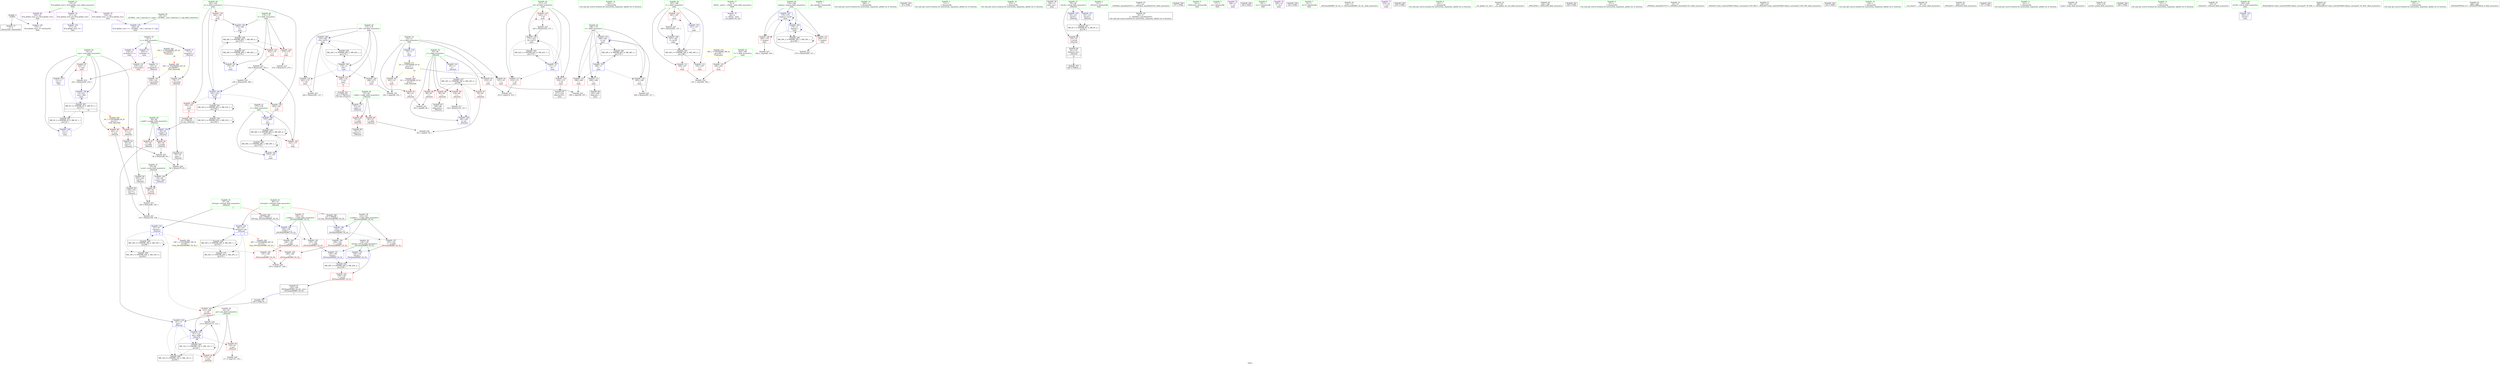 digraph "SVFG" {
	label="SVFG";

	Node0x55cc35367230 [shape=record,color=grey,label="{NodeID: 0\nNullPtr}"];
	Node0x55cc35367230 -> Node0x55cc3538d7d0[style=solid];
	Node0x55cc35367230 -> Node0x55cc353929d0[style=solid];
	Node0x55cc353c1570 [shape=record,color=black,label="{NodeID: 346\n137 = PHI(69, )\n1st arg _ZSt3maxIdERKT_S2_S2_ }"];
	Node0x55cc353c1570 -> Node0x55cc35393490[style=solid];
	Node0x55cc3538c070 [shape=record,color=red,label="{NodeID: 97\n93\<--65\n\<--j\n_Z4testid\n}"];
	Node0x55cc3538c070 -> Node0x55cc35399520[style=solid];
	Node0x55cc3537fc40 [shape=record,color=green,label="{NodeID: 14\n250\<--1\n\<--dummyObj\nCan only get source location for instruction, argument, global var or function.}"];
	Node0x55cc3538cbd0 [shape=record,color=red,label="{NodeID: 111\n189\<--167\n\<--t\nmain\n}"];
	Node0x55cc3538cbd0 -> Node0x55cc35399b20[style=solid];
	Node0x55cc3538af60 [shape=record,color=green,label="{NodeID: 28\n57\<--58\ni.addr\<--i.addr_field_insensitive\n_Z4testid\n}"];
	Node0x55cc3538af60 -> Node0x55cc3538f2c0[style=solid];
	Node0x55cc3538af60 -> Node0x55cc3538f390[style=solid];
	Node0x55cc3538af60 -> Node0x55cc35392ad0[style=solid];
	Node0x55cc35392020 [shape=record,color=red,label="{NodeID: 125\n253\<--177\n\<--r\nmain\n}"];
	Node0x55cc35392020 -> Node0x55cc35397d20[style=solid];
	Node0x55cc3538bac0 [shape=record,color=green,label="{NodeID: 42\n167\<--168\nt\<--t_field_insensitive\nmain\n}"];
	Node0x55cc3538bac0 -> Node0x55cc3538cbd0[style=solid];
	Node0x55cc3538bac0 -> Node0x55cc3538cca0[style=solid];
	Node0x55cc3538bac0 -> Node0x55cc3538cd70[style=solid];
	Node0x55cc3538bac0 -> Node0x55cc353937d0[style=solid];
	Node0x55cc3538bac0 -> Node0x55cc353944d0[style=solid];
	Node0x55cc35398920 [shape=record,color=grey,label="{NodeID: 222\n206 = Binary(205, 127, )\n}"];
	Node0x55cc35398920 -> Node0x55cc35393970[style=solid];
	Node0x55cc35392c70 [shape=record,color=blue,label="{NodeID: 139\n61\<--73\npot\<--\n_Z4testid\n}"];
	Node0x55cc35392c70 -> Node0x55cc3538f600[style=dashed];
	Node0x55cc35392c70 -> Node0x55cc35393080[style=dashed];
	Node0x55cc35392c70 -> Node0x55cc353a98b0[style=dashed];
	Node0x55cc35392c70 -> Node0x55cc353ab6b0[style=dashed];
	Node0x55cc3538d6d0 [shape=record,color=green,label="{NodeID: 56\n25\<--313\n_GLOBAL__sub_I_marcina_0_1.cpp\<--_GLOBAL__sub_I_marcina_0_1.cpp_field_insensitive\n}"];
	Node0x55cc3538d6d0 -> Node0x55cc353928d0[style=solid];
	Node0x55cc353937d0 [shape=record,color=blue,label="{NodeID: 153\n167\<--127\nt\<--\nmain\n}"];
	Node0x55cc353937d0 -> Node0x55cc353a35b0[style=dashed];
	Node0x55cc3538e2c0 [shape=record,color=purple,label="{NodeID: 70\n34\<--4\n\<--_ZStL8__ioinit\n__cxx_global_var_init\n}"];
	Node0x55cc353a58b0 [shape=record,color=black,label="{NodeID: 250\nMR_52V_2 = PHI(MR_52V_3, MR_52V_1, )\npts\{182 \}\n}"];
	Node0x55cc353a58b0 -> Node0x55cc353a58b0[style=dashed];
	Node0x55cc353a58b0 -> Node0x55cc353a93b0[style=dashed];
	Node0x55cc35394330 [shape=record,color=blue,label="{NodeID: 167\n179\<--270\nwqewq\<--inc28\nmain\n}"];
	Node0x55cc35394330 -> Node0x55cc353920f0[style=dashed];
	Node0x55cc35394330 -> Node0x55cc353921c0[style=dashed];
	Node0x55cc35394330 -> Node0x55cc35393ff0[style=dashed];
	Node0x55cc35394330 -> Node0x55cc35394330[style=dashed];
	Node0x55cc35394330 -> Node0x55cc353a53b0[style=dashed];
	Node0x55cc3538eeb0 [shape=record,color=red,label="{NodeID: 84\n241\<--10\n\<--n\nmain\n}"];
	Node0x55cc3538eeb0 -> Node0x55cc35399ca0[style=solid];
	Node0x55cc3537fab0 [shape=record,color=green,label="{NodeID: 1\n7\<--1\n__dso_handle\<--dummyObj\nGlob }"];
	Node0x55cc353c16b0 [shape=record,color=black,label="{NodeID: 347\n53 = PHI(258, )\n0th arg _Z4testid }"];
	Node0x55cc353c16b0 -> Node0x55cc35392ad0[style=solid];
	Node0x55cc3538c140 [shape=record,color=red,label="{NodeID: 98\n99\<--65\n\<--j\n_Z4testid\n}"];
	Node0x55cc3538c140 -> Node0x55cc3538dd10[style=solid];
	Node0x55cc3537fd10 [shape=record,color=green,label="{NodeID: 15\n256\<--1\n\<--dummyObj\nCan only get source location for instruction, argument, global var or function.}"];
	Node0x55cc3538cca0 [shape=record,color=red,label="{NodeID: 112\n232\<--167\n\<--t\nmain\n}"];
	Node0x55cc3538b030 [shape=record,color=green,label="{NodeID: 29\n59\<--60\nq.addr\<--q.addr_field_insensitive\n_Z4testid\n}"];
	Node0x55cc3538b030 -> Node0x55cc3538f460[style=solid];
	Node0x55cc3538b030 -> Node0x55cc3538f530[style=solid];
	Node0x55cc3538b030 -> Node0x55cc35392ba0[style=solid];
	Node0x55cc353920f0 [shape=record,color=red,label="{NodeID: 126\n248\<--179\n\<--wqewq\nmain\n}"];
	Node0x55cc353920f0 -> Node0x55cc353990a0[style=solid];
	Node0x55cc3538bb90 [shape=record,color=green,label="{NodeID: 43\n169\<--170\ni\<--i_field_insensitive\nmain\n}"];
	Node0x55cc3538bb90 -> Node0x55cc3538ce40[style=solid];
	Node0x55cc3538bb90 -> Node0x55cc3538cf10[style=solid];
	Node0x55cc3538bb90 -> Node0x55cc353918d0[style=solid];
	Node0x55cc3538bb90 -> Node0x55cc353938a0[style=solid];
	Node0x55cc3538bb90 -> Node0x55cc35393970[style=solid];
	Node0x55cc35398aa0 [shape=record,color=grey,label="{NodeID: 223\n282 = Binary(281, 127, )\n}"];
	Node0x55cc35398aa0 -> Node0x55cc35394400[style=solid];
	Node0x55cc35392d40 [shape=record,color=blue,label="{NodeID: 140\n63\<--84\nscore\<--add\n_Z4testid\n}"];
	Node0x55cc35392d40 -> Node0x55cc3538f7a0[style=dashed];
	Node0x55cc3538d7d0 [shape=record,color=black,label="{NodeID: 57\n2\<--3\ndummyVal\<--dummyVal\n}"];
	Node0x55cc353a17b0 [shape=record,color=black,label="{NodeID: 237\nMR_16V_3 = PHI(MR_16V_4, MR_16V_2, )\npts\{66 \}\n}"];
	Node0x55cc353a17b0 -> Node0x55cc3538bfa0[style=dashed];
	Node0x55cc353a17b0 -> Node0x55cc3538c070[style=dashed];
	Node0x55cc353a17b0 -> Node0x55cc3538c140[style=dashed];
	Node0x55cc353a17b0 -> Node0x55cc3538c210[style=dashed];
	Node0x55cc353a17b0 -> Node0x55cc35393220[style=dashed];
	Node0x55cc353938a0 [shape=record,color=blue,label="{NodeID: 154\n169\<--11\ni\<--\nmain\n}"];
	Node0x55cc353938a0 -> Node0x55cc3538ce40[style=dashed];
	Node0x55cc353938a0 -> Node0x55cc3538cf10[style=dashed];
	Node0x55cc353938a0 -> Node0x55cc353918d0[style=dashed];
	Node0x55cc353938a0 -> Node0x55cc35393970[style=dashed];
	Node0x55cc353938a0 -> Node0x55cc353a3ab0[style=dashed];
	Node0x55cc3538e390 [shape=record,color=purple,label="{NodeID: 71\n77\<--8\narrayidx\<--s\n_Z4testid\n}"];
	Node0x55cc3538e390 -> Node0x55cc3538c2e0[style=solid];
	Node0x55cc350d2b50 [shape=record,color=black,label="{NodeID: 334\n35 = PHI()\n}"];
	Node0x55cc35394400 [shape=record,color=blue,label="{NodeID: 168\n173\<--282\ni18\<--inc32\nmain\n}"];
	Node0x55cc35394400 -> Node0x55cc35391c10[style=dashed];
	Node0x55cc35394400 -> Node0x55cc35391ce0[style=dashed];
	Node0x55cc35394400 -> Node0x55cc35391db0[style=dashed];
	Node0x55cc35394400 -> Node0x55cc35394400[style=dashed];
	Node0x55cc35394400 -> Node0x55cc353a44b0[style=dashed];
	Node0x55cc3538ef80 [shape=record,color=red,label="{NodeID: 85\n81\<--13\n\<--sum\n_Z4testid\n}"];
	Node0x55cc3538ef80 -> Node0x55cc3538dc40[style=solid];
	Node0x55cc35380090 [shape=record,color=green,label="{NodeID: 2\n11\<--1\n\<--dummyObj\nCan only get source location for instruction, argument, global var or function.}"];
	Node0x55cc353c17f0 [shape=record,color=black,label="{NodeID: 348\n54 = PHI(259, )\n1st arg _Z4testid }"];
	Node0x55cc353c17f0 -> Node0x55cc35392ba0[style=solid];
	Node0x55cc353aa7b0 [shape=record,color=black,label="{NodeID: 265\nMR_4V_4 = PHI(MR_4V_5, MR_4V_3, )\npts\{14 \}\n|{|<s3>10}}"];
	Node0x55cc353aa7b0 -> Node0x55cc3538f120[style=dashed];
	Node0x55cc353aa7b0 -> Node0x55cc35393be0[style=dashed];
	Node0x55cc353aa7b0 -> Node0x55cc353a30b0[style=dashed];
	Node0x55cc353aa7b0:s3 -> Node0x55cc353ae0f0[style=dashed,color=red];
	Node0x55cc3538c210 [shape=record,color=red,label="{NodeID: 99\n125\<--65\n\<--j\n_Z4testid\n}"];
	Node0x55cc3538c210 -> Node0x55cc353981a0[style=solid];
	Node0x55cc3537fde0 [shape=record,color=green,label="{NodeID: 16\n275\<--1\n\<--dummyObj\nCan only get source location for instruction, argument, global var or function.}"];
	Node0x55cc3538cd70 [shape=record,color=red,label="{NodeID: 113\n291\<--167\n\<--t\nmain\n}"];
	Node0x55cc3538cd70 -> Node0x55cc353984a0[style=solid];
	Node0x55cc3538b100 [shape=record,color=green,label="{NodeID: 30\n61\<--62\npot\<--pot_field_insensitive\n_Z4testid\n}"];
	Node0x55cc3538b100 -> Node0x55cc3538f600[style=solid];
	Node0x55cc3538b100 -> Node0x55cc3538f6d0[style=solid];
	Node0x55cc3538b100 -> Node0x55cc35392c70[style=solid];
	Node0x55cc3538b100 -> Node0x55cc35393080[style=solid];
	Node0x55cc353921c0 [shape=record,color=red,label="{NodeID: 127\n269\<--179\n\<--wqewq\nmain\n}"];
	Node0x55cc353921c0 -> Node0x55cc35390710[style=solid];
	Node0x55cc3538bc60 [shape=record,color=green,label="{NodeID: 44\n171\<--172\ni6\<--i6_field_insensitive\nmain\n}"];
	Node0x55cc3538bc60 -> Node0x55cc353919a0[style=solid];
	Node0x55cc3538bc60 -> Node0x55cc35391a70[style=solid];
	Node0x55cc3538bc60 -> Node0x55cc35391b40[style=solid];
	Node0x55cc3538bc60 -> Node0x55cc35393b10[style=solid];
	Node0x55cc3538bc60 -> Node0x55cc35393cb0[style=solid];
	Node0x55cc35398c20 [shape=record,color=grey,label="{NodeID: 224\n225 = Binary(224, 127, )\n}"];
	Node0x55cc35398c20 -> Node0x55cc35393cb0[style=solid];
	Node0x55cc35392e10 [shape=record,color=blue,label="{NodeID: 141\n65\<--11\nj\<--\n_Z4testid\n}"];
	Node0x55cc35392e10 -> Node0x55cc353a17b0[style=dashed];
	Node0x55cc3538d8d0 [shape=record,color=black,label="{NodeID: 58\n162\<--11\nmain_ret\<--\nmain\n}"];
	Node0x55cc353a1cb0 [shape=record,color=black,label="{NodeID: 238\nMR_18V_2 = PHI(MR_18V_4, MR_18V_1, )\npts\{68 \}\n}"];
	Node0x55cc353a1cb0 -> Node0x55cc35392ee0[style=dashed];
	Node0x55cc353a1cb0 -> Node0x55cc353a1cb0[style=dashed];
	Node0x55cc353a1cb0 -> Node0x55cc353abbb0[style=dashed];
	Node0x55cc35393970 [shape=record,color=blue,label="{NodeID: 155\n169\<--206\ni\<--inc\nmain\n}"];
	Node0x55cc35393970 -> Node0x55cc3538ce40[style=dashed];
	Node0x55cc35393970 -> Node0x55cc3538cf10[style=dashed];
	Node0x55cc35393970 -> Node0x55cc353918d0[style=dashed];
	Node0x55cc35393970 -> Node0x55cc35393970[style=dashed];
	Node0x55cc35393970 -> Node0x55cc353a3ab0[style=dashed];
	Node0x55cc3538e460 [shape=record,color=purple,label="{NodeID: 72\n101\<--8\narrayidx5\<--s\n_Z4testid\n}"];
	Node0x55cc3538e460 -> Node0x55cc3538c3b0[style=solid];
	Node0x55cc353c0940 [shape=record,color=black,label="{NodeID: 335\n260 = PHI(52, )\n}"];
	Node0x55cc353a66b0 [shape=record,color=black,label="{NodeID: 252\nMR_26V_3 = PHI(MR_26V_4, MR_26V_2, )\npts\{139 \}\n}"];
	Node0x55cc353a66b0 -> Node0x55cc3538c550[style=dashed];
	Node0x55cc353944d0 [shape=record,color=blue,label="{NodeID: 169\n167\<--292\nt\<--inc36\nmain\n}"];
	Node0x55cc353944d0 -> Node0x55cc353a35b0[style=dashed];
	Node0x55cc3538f050 [shape=record,color=red,label="{NodeID: 86\n105\<--13\n\<--sum\n_Z4testid\n}"];
	Node0x55cc3538f050 -> Node0x55cc3538deb0[style=solid];
	Node0x55cc353678e0 [shape=record,color=green,label="{NodeID: 3\n15\<--1\n_ZSt3cin\<--dummyObj\nGlob }"];
	Node0x55cc3538c2e0 [shape=record,color=red,label="{NodeID: 100\n78\<--77\n\<--arrayidx\n_Z4testid\n}"];
	Node0x55cc3538c2e0 -> Node0x55cc3538db70[style=solid];
	Node0x55cc3537feb0 [shape=record,color=green,label="{NodeID: 17\n4\<--6\n_ZStL8__ioinit\<--_ZStL8__ioinit_field_insensitive\nGlob }"];
	Node0x55cc3537feb0 -> Node0x55cc3538e2c0[style=solid];
	Node0x55cc3538ce40 [shape=record,color=red,label="{NodeID: 114\n196\<--169\n\<--i\nmain\n}"];
	Node0x55cc3538ce40 -> Node0x55cc35399820[style=solid];
	Node0x55cc3538b1d0 [shape=record,color=green,label="{NodeID: 31\n63\<--64\nscore\<--score_field_insensitive\n_Z4testid\n}"];
	Node0x55cc3538b1d0 -> Node0x55cc3538f7a0[style=solid];
	Node0x55cc3538b1d0 -> Node0x55cc35392d40[style=solid];
	Node0x55cc35392290 [shape=record,color=red,label="{NodeID: 128\n259\<--181\n\<--q\nmain\n|{<s0>10}}"];
	Node0x55cc35392290:s0 -> Node0x55cc353c17f0[style=solid,color=red];
	Node0x55cc3538bd30 [shape=record,color=green,label="{NodeID: 45\n173\<--174\ni18\<--i18_field_insensitive\nmain\n}"];
	Node0x55cc3538bd30 -> Node0x55cc35391c10[style=solid];
	Node0x55cc3538bd30 -> Node0x55cc35391ce0[style=solid];
	Node0x55cc3538bd30 -> Node0x55cc35391db0[style=solid];
	Node0x55cc3538bd30 -> Node0x55cc35393d80[style=solid];
	Node0x55cc3538bd30 -> Node0x55cc35394400[style=solid];
	Node0x55cc35398da0 [shape=record,color=grey,label="{NodeID: 225\n83 = Binary(80, 82, )\n}"];
	Node0x55cc35398da0 -> Node0x55cc35398f20[style=solid];
	Node0x55cc35392ee0 [shape=record,color=blue,label="{NodeID: 142\n67\<--97\nref.tmp\<--\n_Z4testid\n|{|<s3>3}}"];
	Node0x55cc35392ee0 -> Node0x55cc3538c480[style=dashed];
	Node0x55cc35392ee0 -> Node0x55cc353a1cb0[style=dashed];
	Node0x55cc35392ee0 -> Node0x55cc353abbb0[style=dashed];
	Node0x55cc35392ee0:s3 -> Node0x55cc353adb50[style=dashed,color=red];
	Node0x55cc3538d9a0 [shape=record,color=black,label="{NodeID: 59\n36\<--37\n\<--_ZNSt8ios_base4InitD1Ev\nCan only get source location for instruction, argument, global var or function.}"];
	Node0x55cc353a21b0 [shape=record,color=black,label="{NodeID: 239\nMR_20V_2 = PHI(MR_20V_4, MR_20V_1, )\npts\{70 \}\n}"];
	Node0x55cc353a21b0 -> Node0x55cc35392fb0[style=dashed];
	Node0x55cc353a21b0 -> Node0x55cc353a21b0[style=dashed];
	Node0x55cc353a21b0 -> Node0x55cc353ac0b0[style=dashed];
	Node0x55cc35393a40 [shape=record,color=blue,label="{NodeID: 156\n13\<--11\nsum\<--\nmain\n}"];
	Node0x55cc35393a40 -> Node0x55cc353aa7b0[style=dashed];
	Node0x55cc3538e530 [shape=record,color=purple,label="{NodeID: 73\n202\<--8\narrayidx\<--s\nmain\n}"];
	Node0x55cc353c0aa0 [shape=record,color=black,label="{NodeID: 336\n277 = PHI()\n}"];
	Node0x55cc3538f120 [shape=record,color=red,label="{NodeID: 87\n220\<--13\n\<--sum\nmain\n}"];
	Node0x55cc3538f120 -> Node0x55cc35398320[style=solid];
	Node0x55cc35367670 [shape=record,color=green,label="{NodeID: 4\n16\<--1\n_ZSt4cout\<--dummyObj\nGlob }"];
	Node0x55cc353ab1b0 [shape=record,color=black,label="{NodeID: 267\nMR_6V_3 = PHI(MR_6V_4, MR_6V_2, )\npts\{56 \}\n}"];
	Node0x55cc353ab1b0 -> Node0x55cc3538f1f0[style=dashed];
	Node0x55cc3538c3b0 [shape=record,color=red,label="{NodeID: 101\n102\<--101\n\<--arrayidx5\n_Z4testid\n}"];
	Node0x55cc3538c3b0 -> Node0x55cc3538dde0[style=solid];
	Node0x55cc3538a740 [shape=record,color=green,label="{NodeID: 18\n8\<--9\ns\<--s_field_insensitive\nGlob }"];
	Node0x55cc3538a740 -> Node0x55cc3538e390[style=solid];
	Node0x55cc3538a740 -> Node0x55cc3538e460[style=solid];
	Node0x55cc3538a740 -> Node0x55cc3538e530[style=solid];
	Node0x55cc3538a740 -> Node0x55cc3538e600[style=solid];
	Node0x55cc3538cf10 [shape=record,color=red,label="{NodeID: 115\n200\<--169\n\<--i\nmain\n}"];
	Node0x55cc3538cf10 -> Node0x55cc3538e120[style=solid];
	Node0x55cc3538b2a0 [shape=record,color=green,label="{NodeID: 32\n65\<--66\nj\<--j_field_insensitive\n_Z4testid\n}"];
	Node0x55cc3538b2a0 -> Node0x55cc3538bfa0[style=solid];
	Node0x55cc3538b2a0 -> Node0x55cc3538c070[style=solid];
	Node0x55cc3538b2a0 -> Node0x55cc3538c140[style=solid];
	Node0x55cc3538b2a0 -> Node0x55cc3538c210[style=solid];
	Node0x55cc3538b2a0 -> Node0x55cc35392e10[style=solid];
	Node0x55cc3538b2a0 -> Node0x55cc35393220[style=solid];
	Node0x55cc35390710 [shape=record,color=grey,label="{NodeID: 212\n270 = Binary(269, 127, )\n}"];
	Node0x55cc35390710 -> Node0x55cc35394330[style=solid];
	Node0x55cc35392360 [shape=record,color=red,label="{NodeID: 129\n262\<--181\n\<--q\nmain\n}"];
	Node0x55cc35392360 -> Node0x55cc35394190[style=solid];
	Node0x55cc3538be00 [shape=record,color=green,label="{NodeID: 46\n175\<--176\nl\<--l_field_insensitive\nmain\n}"];
	Node0x55cc3538be00 -> Node0x55cc35391e80[style=solid];
	Node0x55cc3538be00 -> Node0x55cc35391f50[style=solid];
	Node0x55cc3538be00 -> Node0x55cc35393e50[style=solid];
	Node0x55cc3538be00 -> Node0x55cc35394190[style=solid];
	Node0x55cc35398f20 [shape=record,color=grey,label="{NodeID: 226\n84 = Binary(79, 83, )\n}"];
	Node0x55cc35398f20 -> Node0x55cc35392d40[style=solid];
	Node0x55cc35392fb0 [shape=record,color=blue,label="{NodeID: 143\n69\<--107\nref.tmp3\<--div\n_Z4testid\n|{|<s3>3}}"];
	Node0x55cc35392fb0 -> Node0x55cc3538c480[style=dashed];
	Node0x55cc35392fb0 -> Node0x55cc353a21b0[style=dashed];
	Node0x55cc35392fb0 -> Node0x55cc353ac0b0[style=dashed];
	Node0x55cc35392fb0:s3 -> Node0x55cc353adc60[style=dashed,color=red];
	Node0x55cc3538daa0 [shape=record,color=black,label="{NodeID: 60\n76\<--75\nidxprom\<--\n_Z4testid\n}"];
	Node0x55cc35393b10 [shape=record,color=blue,label="{NodeID: 157\n171\<--11\ni6\<--\nmain\n}"];
	Node0x55cc35393b10 -> Node0x55cc353919a0[style=dashed];
	Node0x55cc35393b10 -> Node0x55cc35391a70[style=dashed];
	Node0x55cc35393b10 -> Node0x55cc35391b40[style=dashed];
	Node0x55cc35393b10 -> Node0x55cc35393cb0[style=dashed];
	Node0x55cc35393b10 -> Node0x55cc353a3fb0[style=dashed];
	Node0x55cc3538e600 [shape=record,color=purple,label="{NodeID: 74\n218\<--8\narrayidx11\<--s\nmain\n}"];
	Node0x55cc3538e600 -> Node0x55cc35392500[style=solid];
	Node0x55cc353c0b70 [shape=record,color=black,label="{NodeID: 337\n109 = PHI(135, )\n}"];
	Node0x55cc353c0b70 -> Node0x55cc3538c480[style=solid];
	Node0x55cc3538f1f0 [shape=record,color=red,label="{NodeID: 88\n133\<--55\n\<--retval\n_Z4testid\n}"];
	Node0x55cc3538f1f0 -> Node0x55cc3538df80[style=solid];
	Node0x55cc3537e850 [shape=record,color=green,label="{NodeID: 5\n17\<--1\n.str\<--dummyObj\nGlob }"];
	Node0x55cc353ab6b0 [shape=record,color=black,label="{NodeID: 268\nMR_12V_6 = PHI(MR_12V_3, MR_12V_4, )\npts\{62 \}\n}"];
	Node0x55cc3538c480 [shape=record,color=red,label="{NodeID: 102\n112\<--109\n\<--call\n_Z4testid\n}"];
	Node0x55cc3538c480 -> Node0x55cc35398620[style=solid];
	Node0x55cc3538a810 [shape=record,color=green,label="{NodeID: 19\n10\<--12\nn\<--n_field_insensitive\nGlob }"];
	Node0x55cc3538a810 -> Node0x55cc3538ec40[style=solid];
	Node0x55cc3538a810 -> Node0x55cc3538ed10[style=solid];
	Node0x55cc3538a810 -> Node0x55cc3538ede0[style=solid];
	Node0x55cc3538a810 -> Node0x55cc3538eeb0[style=solid];
	Node0x55cc3538a810 -> Node0x55cc353925d0[style=solid];
	Node0x55cc353918d0 [shape=record,color=red,label="{NodeID: 116\n205\<--169\n\<--i\nmain\n}"];
	Node0x55cc353918d0 -> Node0x55cc35398920[style=solid];
	Node0x55cc3538b370 [shape=record,color=green,label="{NodeID: 33\n67\<--68\nref.tmp\<--ref.tmp_field_insensitive\n_Z4testid\n|{|<s1>3}}"];
	Node0x55cc3538b370 -> Node0x55cc35392ee0[style=solid];
	Node0x55cc3538b370:s1 -> Node0x55cc353c1340[style=solid,color=red];
	Node0x55cc35397ba0 [shape=record,color=grey,label="{NodeID: 213\n274 = Binary(273, 275, )\n}"];
	Node0x55cc35392430 [shape=record,color=red,label="{NodeID: 130\n265\<--181\n\<--q\nmain\n}"];
	Node0x55cc35392430 -> Node0x55cc35394260[style=solid];
	Node0x55cc3538bed0 [shape=record,color=green,label="{NodeID: 47\n177\<--178\nr\<--r_field_insensitive\nmain\n}"];
	Node0x55cc3538bed0 -> Node0x55cc35392020[style=solid];
	Node0x55cc3538bed0 -> Node0x55cc35393f20[style=solid];
	Node0x55cc3538bed0 -> Node0x55cc35394260[style=solid];
	Node0x55cc353990a0 [shape=record,color=grey,label="{NodeID: 227\n249 = cmp(248, 250, )\n}"];
	Node0x55cc35393080 [shape=record,color=blue,label="{NodeID: 144\n61\<--114\npot\<--add8\n_Z4testid\n}"];
	Node0x55cc35393080 -> Node0x55cc3538f6d0[style=dashed];
	Node0x55cc35393080 -> Node0x55cc353a98b0[style=dashed];
	Node0x55cc35393080 -> Node0x55cc353ab6b0[style=dashed];
	Node0x55cc3538db70 [shape=record,color=black,label="{NodeID: 61\n79\<--78\nconv\<--\n_Z4testid\n}"];
	Node0x55cc3538db70 -> Node0x55cc35398f20[style=solid];
	Node0x55cc35393be0 [shape=record,color=blue,label="{NodeID: 158\n13\<--221\nsum\<--add\nmain\n}"];
	Node0x55cc35393be0 -> Node0x55cc353aa7b0[style=dashed];
	Node0x55cc3538e6d0 [shape=record,color=purple,label="{NodeID: 75\n228\<--17\n\<--.str\nmain\n}"];
	Node0x55cc353c0d30 [shape=record,color=black,label="{NodeID: 338\n184 = PHI()\n}"];
	Node0x55cc3538f2c0 [shape=record,color=red,label="{NodeID: 89\n75\<--57\n\<--i.addr\n_Z4testid\n}"];
	Node0x55cc3538f2c0 -> Node0x55cc3538daa0[style=solid];
	Node0x55cc3537e9d0 [shape=record,color=green,label="{NodeID: 6\n19\<--1\n.str.1\<--dummyObj\nGlob }"];
	Node0x55cc353abbb0 [shape=record,color=black,label="{NodeID: 269\nMR_18V_5 = PHI(MR_18V_2, MR_18V_3, )\npts\{68 \}\n}"];
	Node0x55cc3538c550 [shape=record,color=red,label="{NodeID: 103\n158\<--138\n\<--retval\n_ZSt3maxIdERKT_S2_S2_\n}"];
	Node0x55cc3538c550 -> Node0x55cc3538e050[style=solid];
	Node0x55cc3538a8e0 [shape=record,color=green,label="{NodeID: 20\n13\<--14\nsum\<--sum_field_insensitive\nGlob }"];
	Node0x55cc3538a8e0 -> Node0x55cc3538ef80[style=solid];
	Node0x55cc3538a8e0 -> Node0x55cc3538f050[style=solid];
	Node0x55cc3538a8e0 -> Node0x55cc3538f120[style=solid];
	Node0x55cc3538a8e0 -> Node0x55cc353926d0[style=solid];
	Node0x55cc3538a8e0 -> Node0x55cc35393a40[style=solid];
	Node0x55cc3538a8e0 -> Node0x55cc35393be0[style=solid];
	Node0x55cc353ada70 [shape=record,color=yellow,style=double,label="{NodeID: 283\n22V_1 = ENCHI(MR_22V_0)\npts\{90000 \}\nFun[main]|{|<s1>10}}"];
	Node0x55cc353ada70 -> Node0x55cc35392500[style=dashed];
	Node0x55cc353ada70:s1 -> Node0x55cc353a5db0[style=dashed,color=red];
	Node0x55cc353919a0 [shape=record,color=red,label="{NodeID: 117\n212\<--171\n\<--i6\nmain\n}"];
	Node0x55cc353919a0 -> Node0x55cc353999a0[style=solid];
	Node0x55cc3538b440 [shape=record,color=green,label="{NodeID: 34\n69\<--70\nref.tmp3\<--ref.tmp3_field_insensitive\n_Z4testid\n|{|<s1>3}}"];
	Node0x55cc3538b440 -> Node0x55cc35392fb0[style=solid];
	Node0x55cc3538b440:s1 -> Node0x55cc353c1570[style=solid,color=red];
	Node0x55cc35397d20 [shape=record,color=grey,label="{NodeID: 214\n254 = Binary(252, 253, )\n}"];
	Node0x55cc35397d20 -> Node0x55cc35398020[style=solid];
	Node0x55cc35392500 [shape=record,color=red,label="{NodeID: 131\n219\<--218\n\<--arrayidx11\nmain\n}"];
	Node0x55cc35392500 -> Node0x55cc35398320[style=solid];
	Node0x55cc3538cfc0 [shape=record,color=green,label="{NodeID: 48\n179\<--180\nwqewq\<--wqewq_field_insensitive\nmain\n}"];
	Node0x55cc3538cfc0 -> Node0x55cc353920f0[style=solid];
	Node0x55cc3538cfc0 -> Node0x55cc353921c0[style=solid];
	Node0x55cc3538cfc0 -> Node0x55cc35393ff0[style=solid];
	Node0x55cc3538cfc0 -> Node0x55cc35394330[style=solid];
	Node0x55cc35399220 [shape=record,color=grey,label="{NodeID: 228\n117 = cmp(116, 118, )\n}"];
	Node0x55cc35393150 [shape=record,color=blue,label="{NodeID: 145\n55\<--121\nretval\<--\n_Z4testid\n}"];
	Node0x55cc35393150 -> Node0x55cc353ab1b0[style=dashed];
	Node0x55cc3538dc40 [shape=record,color=black,label="{NodeID: 62\n82\<--81\nconv1\<--\n_Z4testid\n}"];
	Node0x55cc3538dc40 -> Node0x55cc35398da0[style=solid];
	Node0x55cc353a30b0 [shape=record,color=black,label="{NodeID: 242\nMR_4V_2 = PHI(MR_4V_4, MR_4V_1, )\npts\{14 \}\n}"];
	Node0x55cc353a30b0 -> Node0x55cc35393a40[style=dashed];
	Node0x55cc35393cb0 [shape=record,color=blue,label="{NodeID: 159\n171\<--225\ni6\<--inc13\nmain\n}"];
	Node0x55cc35393cb0 -> Node0x55cc353919a0[style=dashed];
	Node0x55cc35393cb0 -> Node0x55cc35391a70[style=dashed];
	Node0x55cc35393cb0 -> Node0x55cc35391b40[style=dashed];
	Node0x55cc35393cb0 -> Node0x55cc35393cb0[style=dashed];
	Node0x55cc35393cb0 -> Node0x55cc353a3fb0[style=dashed];
	Node0x55cc3538e7a0 [shape=record,color=purple,label="{NodeID: 76\n236\<--19\n\<--.str.1\nmain\n}"];
	Node0x55cc353c0e00 [shape=record,color=black,label="{NodeID: 339\n193 = PHI()\n}"];
	Node0x55cc3538f390 [shape=record,color=red,label="{NodeID: 90\n92\<--57\n\<--i.addr\n_Z4testid\n}"];
	Node0x55cc3538f390 -> Node0x55cc35399520[style=solid];
	Node0x55cc35367750 [shape=record,color=green,label="{NodeID: 7\n21\<--1\n.str.2\<--dummyObj\nGlob }"];
	Node0x55cc353ac0b0 [shape=record,color=black,label="{NodeID: 270\nMR_20V_5 = PHI(MR_20V_2, MR_20V_3, )\npts\{70 \}\n}"];
	Node0x55cc3538c620 [shape=record,color=red,label="{NodeID: 104\n146\<--140\n\<--__a.addr\n_ZSt3maxIdERKT_S2_S2_\n}"];
	Node0x55cc3538c620 -> Node0x55cc3538c960[style=solid];
	Node0x55cc3538a9b0 [shape=record,color=green,label="{NodeID: 21\n23\<--27\nllvm.global_ctors\<--llvm.global_ctors_field_insensitive\nGlob }"];
	Node0x55cc3538a9b0 -> Node0x55cc3538e940[style=solid];
	Node0x55cc3538a9b0 -> Node0x55cc3538ea40[style=solid];
	Node0x55cc3538a9b0 -> Node0x55cc3538eb40[style=solid];
	Node0x55cc353adb50 [shape=record,color=yellow,style=double,label="{NodeID: 284\n18V_1 = ENCHI(MR_18V_0)\npts\{68 \}\nFun[_ZSt3maxIdERKT_S2_S2_]}"];
	Node0x55cc353adb50 -> Node0x55cc3538c960[style=dashed];
	Node0x55cc35391a70 [shape=record,color=red,label="{NodeID: 118\n216\<--171\n\<--i6\nmain\n}"];
	Node0x55cc35391a70 -> Node0x55cc3538e1f0[style=solid];
	Node0x55cc3538b510 [shape=record,color=green,label="{NodeID: 35\n110\<--111\n_ZSt3maxIdERKT_S2_S2_\<--_ZSt3maxIdERKT_S2_S2__field_insensitive\n}"];
	Node0x55cc35397ea0 [shape=record,color=grey,label="{NodeID: 215\n104 = Binary(98, 103, )\n}"];
	Node0x55cc35397ea0 -> Node0x55cc353987a0[style=solid];
	Node0x55cc353925d0 [shape=record,color=blue,label="{NodeID: 132\n10\<--11\nn\<--\nGlob }"];
	Node0x55cc353925d0 -> Node0x55cc353ac5b0[style=dashed];
	Node0x55cc3538d090 [shape=record,color=green,label="{NodeID: 49\n181\<--182\nq\<--q_field_insensitive\nmain\n}"];
	Node0x55cc3538d090 -> Node0x55cc35392290[style=solid];
	Node0x55cc3538d090 -> Node0x55cc35392360[style=solid];
	Node0x55cc3538d090 -> Node0x55cc35392430[style=solid];
	Node0x55cc3538d090 -> Node0x55cc353940c0[style=solid];
	Node0x55cc353993a0 [shape=record,color=grey,label="{NodeID: 229\n150 = cmp(147, 149, )\n}"];
	Node0x55cc35393220 [shape=record,color=blue,label="{NodeID: 146\n65\<--126\nj\<--inc\n_Z4testid\n}"];
	Node0x55cc35393220 -> Node0x55cc353a17b0[style=dashed];
	Node0x55cc3538dd10 [shape=record,color=black,label="{NodeID: 63\n100\<--99\nidxprom4\<--\n_Z4testid\n}"];
	Node0x55cc353a35b0 [shape=record,color=black,label="{NodeID: 243\nMR_38V_3 = PHI(MR_38V_4, MR_38V_2, )\npts\{168 \}\n}"];
	Node0x55cc353a35b0 -> Node0x55cc3538cbd0[style=dashed];
	Node0x55cc353a35b0 -> Node0x55cc3538cca0[style=dashed];
	Node0x55cc353a35b0 -> Node0x55cc3538cd70[style=dashed];
	Node0x55cc353a35b0 -> Node0x55cc353944d0[style=dashed];
	Node0x55cc35393d80 [shape=record,color=blue,label="{NodeID: 160\n173\<--11\ni18\<--\nmain\n}"];
	Node0x55cc35393d80 -> Node0x55cc35391c10[style=dashed];
	Node0x55cc35393d80 -> Node0x55cc35391ce0[style=dashed];
	Node0x55cc35393d80 -> Node0x55cc35391db0[style=dashed];
	Node0x55cc35393d80 -> Node0x55cc35394400[style=dashed];
	Node0x55cc35393d80 -> Node0x55cc353a44b0[style=dashed];
	Node0x55cc3538e870 [shape=record,color=purple,label="{NodeID: 77\n276\<--21\n\<--.str.2\nmain\n}"];
	Node0x55cc353c0ed0 [shape=record,color=black,label="{NodeID: 340\n203 = PHI()\n}"];
	Node0x55cc3538f460 [shape=record,color=red,label="{NodeID: 91\n73\<--59\n\<--q.addr\n_Z4testid\n}"];
	Node0x55cc3538f460 -> Node0x55cc35392c70[style=solid];
	Node0x55cc353677e0 [shape=record,color=green,label="{NodeID: 8\n24\<--1\n\<--dummyObj\nCan only get source location for instruction, argument, global var or function.}"];
	Node0x55cc353ac5b0 [shape=record,color=yellow,style=double,label="{NodeID: 271\n2V_1 = ENCHI(MR_2V_0)\npts\{12 \}\nFun[main]|{|<s3>10}}"];
	Node0x55cc353ac5b0 -> Node0x55cc3538ed10[style=dashed];
	Node0x55cc353ac5b0 -> Node0x55cc3538ede0[style=dashed];
	Node0x55cc353ac5b0 -> Node0x55cc3538eeb0[style=dashed];
	Node0x55cc353ac5b0:s3 -> Node0x55cc353adfe0[style=dashed,color=red];
	Node0x55cc3538c6f0 [shape=record,color=red,label="{NodeID: 105\n155\<--140\n\<--__a.addr\n_ZSt3maxIdERKT_S2_S2_\n}"];
	Node0x55cc3538c6f0 -> Node0x55cc35393630[style=solid];
	Node0x55cc3538aa80 [shape=record,color=green,label="{NodeID: 22\n28\<--29\n__cxx_global_var_init\<--__cxx_global_var_init_field_insensitive\n}"];
	Node0x55cc353adc60 [shape=record,color=yellow,style=double,label="{NodeID: 285\n20V_1 = ENCHI(MR_20V_0)\npts\{70 \}\nFun[_ZSt3maxIdERKT_S2_S2_]}"];
	Node0x55cc353adc60 -> Node0x55cc3538ca30[style=dashed];
	Node0x55cc35391b40 [shape=record,color=red,label="{NodeID: 119\n224\<--171\n\<--i6\nmain\n}"];
	Node0x55cc35391b40 -> Node0x55cc35398c20[style=solid];
	Node0x55cc3538b5e0 [shape=record,color=green,label="{NodeID: 36\n138\<--139\nretval\<--retval_field_insensitive\n_ZSt3maxIdERKT_S2_S2_\n}"];
	Node0x55cc3538b5e0 -> Node0x55cc3538c550[style=solid];
	Node0x55cc3538b5e0 -> Node0x55cc35393560[style=solid];
	Node0x55cc3538b5e0 -> Node0x55cc35393630[style=solid];
	Node0x55cc353a5db0 [shape=record,color=yellow,style=double,label="{NodeID: 299\n22V_1 = ENCHI(MR_22V_0)\npts\{90000 \}\nFun[_Z4testid]}"];
	Node0x55cc353a5db0 -> Node0x55cc3538c2e0[style=dashed];
	Node0x55cc353a5db0 -> Node0x55cc3538c3b0[style=dashed];
	Node0x55cc35398020 [shape=record,color=grey,label="{NodeID: 216\n255 = Binary(254, 256, )\n}"];
	Node0x55cc35398020 -> Node0x55cc353940c0[style=solid];
	Node0x55cc353926d0 [shape=record,color=blue,label="{NodeID: 133\n13\<--11\nsum\<--\nGlob }"];
	Node0x55cc353926d0 -> Node0x55cc353a30b0[style=dashed];
	Node0x55cc3538d160 [shape=record,color=green,label="{NodeID: 50\n185\<--186\n_ZNSirsERi\<--_ZNSirsERi_field_insensitive\n}"];
	Node0x55cc35399520 [shape=record,color=grey,label="{NodeID: 230\n94 = cmp(92, 93, )\n}"];
	Node0x55cc353932f0 [shape=record,color=blue,label="{NodeID: 147\n55\<--131\nretval\<--\n_Z4testid\n}"];
	Node0x55cc353932f0 -> Node0x55cc353ab1b0[style=dashed];
	Node0x55cc3538dde0 [shape=record,color=black,label="{NodeID: 64\n103\<--102\nconv6\<--\n_Z4testid\n}"];
	Node0x55cc3538dde0 -> Node0x55cc35397ea0[style=solid];
	Node0x55cc353a3ab0 [shape=record,color=black,label="{NodeID: 244\nMR_40V_2 = PHI(MR_40V_4, MR_40V_1, )\npts\{170 \}\n}"];
	Node0x55cc353a3ab0 -> Node0x55cc353938a0[style=dashed];
	Node0x55cc35393e50 [shape=record,color=blue,label="{NodeID: 161\n175\<--97\nl\<--\nmain\n}"];
	Node0x55cc35393e50 -> Node0x55cc353a84b0[style=dashed];
	Node0x55cc3538e940 [shape=record,color=purple,label="{NodeID: 78\n317\<--23\nllvm.global_ctors_0\<--llvm.global_ctors\nGlob }"];
	Node0x55cc3538e940 -> Node0x55cc353927d0[style=solid];
	Node0x55cc353c0fa0 [shape=record,color=black,label="{NodeID: 341\n229 = PHI()\n}"];
	Node0x55cc353a84b0 [shape=record,color=black,label="{NodeID: 258\nMR_46V_5 = PHI(MR_46V_7, MR_46V_4, )\npts\{176 \}\n}"];
	Node0x55cc353a84b0 -> Node0x55cc35391e80[style=dashed];
	Node0x55cc353a84b0 -> Node0x55cc35391f50[style=dashed];
	Node0x55cc353a84b0 -> Node0x55cc35393e50[style=dashed];
	Node0x55cc353a84b0 -> Node0x55cc35394190[style=dashed];
	Node0x55cc353a84b0 -> Node0x55cc353a49b0[style=dashed];
	Node0x55cc353a84b0 -> Node0x55cc353a84b0[style=dashed];
	Node0x55cc3538f530 [shape=record,color=red,label="{NodeID: 92\n80\<--59\n\<--q.addr\n_Z4testid\n}"];
	Node0x55cc3538f530 -> Node0x55cc35398da0[style=solid];
	Node0x55cc3537f1a0 [shape=record,color=green,label="{NodeID: 9\n97\<--1\n\<--dummyObj\nCan only get source location for instruction, argument, global var or function.}"];
	Node0x55cc3538c7c0 [shape=record,color=red,label="{NodeID: 106\n148\<--142\n\<--__b.addr\n_ZSt3maxIdERKT_S2_S2_\n}"];
	Node0x55cc3538c7c0 -> Node0x55cc3538ca30[style=solid];
	Node0x55cc3538ab50 [shape=record,color=green,label="{NodeID: 23\n32\<--33\n_ZNSt8ios_base4InitC1Ev\<--_ZNSt8ios_base4InitC1Ev_field_insensitive\n}"];
	Node0x55cc35391c10 [shape=record,color=red,label="{NodeID: 120\n240\<--173\n\<--i18\nmain\n}"];
	Node0x55cc35391c10 -> Node0x55cc35399ca0[style=solid];
	Node0x55cc3538b6b0 [shape=record,color=green,label="{NodeID: 37\n140\<--141\n__a.addr\<--__a.addr_field_insensitive\n_ZSt3maxIdERKT_S2_S2_\n}"];
	Node0x55cc3538b6b0 -> Node0x55cc3538c620[style=solid];
	Node0x55cc3538b6b0 -> Node0x55cc3538c6f0[style=solid];
	Node0x55cc3538b6b0 -> Node0x55cc353933c0[style=solid];
	Node0x55cc353981a0 [shape=record,color=grey,label="{NodeID: 217\n126 = Binary(125, 127, )\n}"];
	Node0x55cc353981a0 -> Node0x55cc35393220[style=solid];
	Node0x55cc353927d0 [shape=record,color=blue,label="{NodeID: 134\n317\<--24\nllvm.global_ctors_0\<--\nGlob }"];
	Node0x55cc3538d230 [shape=record,color=green,label="{NodeID: 51\n230\<--231\n_ZStlsISt11char_traitsIcEERSt13basic_ostreamIcT_ES5_PKc\<--_ZStlsISt11char_traitsIcEERSt13basic_ostreamIcT_ES5_PKc_field_insensitive\n}"];
	Node0x55cc353996a0 [shape=record,color=grey,label="{NodeID: 231\n90 = cmp(88, 89, )\n}"];
	Node0x55cc353933c0 [shape=record,color=blue,label="{NodeID: 148\n140\<--136\n__a.addr\<--__a\n_ZSt3maxIdERKT_S2_S2_\n}"];
	Node0x55cc353933c0 -> Node0x55cc3538c620[style=dashed];
	Node0x55cc353933c0 -> Node0x55cc3538c6f0[style=dashed];
	Node0x55cc3538deb0 [shape=record,color=black,label="{NodeID: 65\n106\<--105\nconv7\<--\n_Z4testid\n}"];
	Node0x55cc3538deb0 -> Node0x55cc353987a0[style=solid];
	Node0x55cc353a3fb0 [shape=record,color=black,label="{NodeID: 245\nMR_42V_2 = PHI(MR_42V_4, MR_42V_1, )\npts\{172 \}\n}"];
	Node0x55cc353a3fb0 -> Node0x55cc35393b10[style=dashed];
	Node0x55cc35393f20 [shape=record,color=blue,label="{NodeID: 162\n177\<--118\nr\<--\nmain\n}"];
	Node0x55cc35393f20 -> Node0x55cc353a89b0[style=dashed];
	Node0x55cc3538ea40 [shape=record,color=purple,label="{NodeID: 79\n318\<--23\nllvm.global_ctors_1\<--llvm.global_ctors\nGlob }"];
	Node0x55cc3538ea40 -> Node0x55cc353928d0[style=solid];
	Node0x55cc353c10a0 [shape=record,color=black,label="{NodeID: 342\n233 = PHI()\n}"];
	Node0x55cc353a89b0 [shape=record,color=black,label="{NodeID: 259\nMR_48V_5 = PHI(MR_48V_6, MR_48V_4, )\npts\{178 \}\n}"];
	Node0x55cc353a89b0 -> Node0x55cc35392020[style=dashed];
	Node0x55cc353a89b0 -> Node0x55cc35393f20[style=dashed];
	Node0x55cc353a89b0 -> Node0x55cc35394260[style=dashed];
	Node0x55cc353a89b0 -> Node0x55cc353a4eb0[style=dashed];
	Node0x55cc353a89b0 -> Node0x55cc353a89b0[style=dashed];
	Node0x55cc3538f600 [shape=record,color=red,label="{NodeID: 93\n113\<--61\n\<--pot\n_Z4testid\n}"];
	Node0x55cc3538f600 -> Node0x55cc35398620[style=solid];
	Node0x55cc3537f230 [shape=record,color=green,label="{NodeID: 10\n118\<--1\n\<--dummyObj\nCan only get source location for instruction, argument, global var or function.}"];
	Node0x55cc3538c890 [shape=record,color=red,label="{NodeID: 107\n152\<--142\n\<--__b.addr\n_ZSt3maxIdERKT_S2_S2_\n}"];
	Node0x55cc3538c890 -> Node0x55cc35393560[style=solid];
	Node0x55cc3538ac20 [shape=record,color=green,label="{NodeID: 24\n38\<--39\n__cxa_atexit\<--__cxa_atexit_field_insensitive\n}"];
	Node0x55cc35391ce0 [shape=record,color=red,label="{NodeID: 121\n258\<--173\n\<--i18\nmain\n|{<s0>10}}"];
	Node0x55cc35391ce0:s0 -> Node0x55cc353c16b0[style=solid,color=red];
	Node0x55cc3538b780 [shape=record,color=green,label="{NodeID: 38\n142\<--143\n__b.addr\<--__b.addr_field_insensitive\n_ZSt3maxIdERKT_S2_S2_\n}"];
	Node0x55cc3538b780 -> Node0x55cc3538c7c0[style=solid];
	Node0x55cc3538b780 -> Node0x55cc3538c890[style=solid];
	Node0x55cc3538b780 -> Node0x55cc35393490[style=solid];
	Node0x55cc35398320 [shape=record,color=grey,label="{NodeID: 218\n221 = Binary(220, 219, )\n}"];
	Node0x55cc35398320 -> Node0x55cc35393be0[style=solid];
	Node0x55cc353928d0 [shape=record,color=blue,label="{NodeID: 135\n318\<--25\nllvm.global_ctors_1\<--_GLOBAL__sub_I_marcina_0_1.cpp\nGlob }"];
	Node0x55cc3538d300 [shape=record,color=green,label="{NodeID: 52\n234\<--235\n_ZNSolsEi\<--_ZNSolsEi_field_insensitive\n}"];
	Node0x55cc35399820 [shape=record,color=grey,label="{NodeID: 232\n198 = cmp(196, 197, )\n}"];
	Node0x55cc35393490 [shape=record,color=blue,label="{NodeID: 149\n142\<--137\n__b.addr\<--__b\n_ZSt3maxIdERKT_S2_S2_\n}"];
	Node0x55cc35393490 -> Node0x55cc3538c7c0[style=dashed];
	Node0x55cc35393490 -> Node0x55cc3538c890[style=dashed];
	Node0x55cc3538df80 [shape=record,color=black,label="{NodeID: 66\n52\<--133\n_Z4testid_ret\<--\n_Z4testid\n|{<s0>10}}"];
	Node0x55cc3538df80:s0 -> Node0x55cc353c0940[style=solid,color=blue];
	Node0x55cc353a44b0 [shape=record,color=black,label="{NodeID: 246\nMR_44V_2 = PHI(MR_44V_4, MR_44V_1, )\npts\{174 \}\n}"];
	Node0x55cc353a44b0 -> Node0x55cc35393d80[style=dashed];
	Node0x55cc35393ff0 [shape=record,color=blue,label="{NodeID: 163\n179\<--11\nwqewq\<--\nmain\n}"];
	Node0x55cc35393ff0 -> Node0x55cc353920f0[style=dashed];
	Node0x55cc35393ff0 -> Node0x55cc353921c0[style=dashed];
	Node0x55cc35393ff0 -> Node0x55cc35393ff0[style=dashed];
	Node0x55cc35393ff0 -> Node0x55cc35394330[style=dashed];
	Node0x55cc35393ff0 -> Node0x55cc353a53b0[style=dashed];
	Node0x55cc3538eb40 [shape=record,color=purple,label="{NodeID: 80\n319\<--23\nllvm.global_ctors_2\<--llvm.global_ctors\nGlob }"];
	Node0x55cc3538eb40 -> Node0x55cc353929d0[style=solid];
	Node0x55cc353c11a0 [shape=record,color=black,label="{NodeID: 343\n237 = PHI()\n}"];
	Node0x55cc3538f6d0 [shape=record,color=red,label="{NodeID: 94\n116\<--61\n\<--pot\n_Z4testid\n}"];
	Node0x55cc3538f6d0 -> Node0x55cc35399220[style=solid];
	Node0x55cc3537eb50 [shape=record,color=green,label="{NodeID: 11\n121\<--1\n\<--dummyObj\nCan only get source location for instruction, argument, global var or function.}"];
	Node0x55cc353ad290 [shape=record,color=yellow,style=double,label="{NodeID: 274\n36V_1 = ENCHI(MR_36V_0)\npts\{166 \}\nFun[main]}"];
	Node0x55cc353ad290 -> Node0x55cc3538cb00[style=dashed];
	Node0x55cc3538c960 [shape=record,color=red,label="{NodeID: 108\n147\<--146\n\<--\n_ZSt3maxIdERKT_S2_S2_\n}"];
	Node0x55cc3538c960 -> Node0x55cc353993a0[style=solid];
	Node0x55cc3538acf0 [shape=record,color=green,label="{NodeID: 25\n37\<--43\n_ZNSt8ios_base4InitD1Ev\<--_ZNSt8ios_base4InitD1Ev_field_insensitive\n}"];
	Node0x55cc3538acf0 -> Node0x55cc3538d9a0[style=solid];
	Node0x55cc35391db0 [shape=record,color=red,label="{NodeID: 122\n281\<--173\n\<--i18\nmain\n}"];
	Node0x55cc35391db0 -> Node0x55cc35398aa0[style=solid];
	Node0x55cc3538b850 [shape=record,color=green,label="{NodeID: 39\n160\<--161\nmain\<--main_field_insensitive\n}"];
	Node0x55cc353984a0 [shape=record,color=grey,label="{NodeID: 219\n292 = Binary(291, 127, )\n}"];
	Node0x55cc353984a0 -> Node0x55cc353944d0[style=solid];
	Node0x55cc353929d0 [shape=record,color=blue, style = dotted,label="{NodeID: 136\n319\<--3\nllvm.global_ctors_2\<--dummyVal\nGlob }"];
	Node0x55cc3538d3d0 [shape=record,color=green,label="{NodeID: 53\n278\<--279\nprintf\<--printf_field_insensitive\n}"];
	Node0x55cc353999a0 [shape=record,color=grey,label="{NodeID: 233\n214 = cmp(212, 213, )\n}"];
	Node0x55cc35393560 [shape=record,color=blue,label="{NodeID: 150\n138\<--152\nretval\<--\n_ZSt3maxIdERKT_S2_S2_\n}"];
	Node0x55cc35393560 -> Node0x55cc353a66b0[style=dashed];
	Node0x55cc3538e050 [shape=record,color=black,label="{NodeID: 67\n135\<--158\n_ZSt3maxIdERKT_S2_S2__ret\<--\n_ZSt3maxIdERKT_S2_S2_\n|{<s0>3}}"];
	Node0x55cc3538e050:s0 -> Node0x55cc353c0b70[style=solid,color=blue];
	Node0x55cc353a49b0 [shape=record,color=black,label="{NodeID: 247\nMR_46V_2 = PHI(MR_46V_3, MR_46V_1, )\npts\{176 \}\n}"];
	Node0x55cc353a49b0 -> Node0x55cc35393e50[style=dashed];
	Node0x55cc353a49b0 -> Node0x55cc353a49b0[style=dashed];
	Node0x55cc353940c0 [shape=record,color=blue,label="{NodeID: 164\n181\<--255\nq\<--div\nmain\n}"];
	Node0x55cc353940c0 -> Node0x55cc35392290[style=dashed];
	Node0x55cc353940c0 -> Node0x55cc35392360[style=dashed];
	Node0x55cc353940c0 -> Node0x55cc35392430[style=dashed];
	Node0x55cc353940c0 -> Node0x55cc353a93b0[style=dashed];
	Node0x55cc3538ec40 [shape=record,color=red,label="{NodeID: 81\n89\<--10\n\<--n\n_Z4testid\n}"];
	Node0x55cc3538ec40 -> Node0x55cc353996a0[style=solid];
	Node0x55cc353c1270 [shape=record,color=black,label="{NodeID: 344\n285 = PHI()\n}"];
	Node0x55cc353a93b0 [shape=record,color=black,label="{NodeID: 261\nMR_52V_4 = PHI(MR_52V_5, MR_52V_3, )\npts\{182 \}\n}"];
	Node0x55cc353a93b0 -> Node0x55cc353940c0[style=dashed];
	Node0x55cc353a93b0 -> Node0x55cc353a58b0[style=dashed];
	Node0x55cc353a93b0 -> Node0x55cc353a93b0[style=dashed];
	Node0x55cc3538f7a0 [shape=record,color=red,label="{NodeID: 95\n98\<--63\n\<--score\n_Z4testid\n}"];
	Node0x55cc3538f7a0 -> Node0x55cc35397ea0[style=solid];
	Node0x55cc3537ebe0 [shape=record,color=green,label="{NodeID: 12\n127\<--1\n\<--dummyObj\nCan only get source location for instruction, argument, global var or function.}"];
	Node0x55cc3538ca30 [shape=record,color=red,label="{NodeID: 109\n149\<--148\n\<--\n_ZSt3maxIdERKT_S2_S2_\n}"];
	Node0x55cc3538ca30 -> Node0x55cc353993a0[style=solid];
	Node0x55cc3538adc0 [shape=record,color=green,label="{NodeID: 26\n50\<--51\n_Z4testid\<--_Z4testid_field_insensitive\n}"];
	Node0x55cc353adfe0 [shape=record,color=yellow,style=double,label="{NodeID: 289\n2V_1 = ENCHI(MR_2V_0)\npts\{12 \}\nFun[_Z4testid]}"];
	Node0x55cc353adfe0 -> Node0x55cc3538ec40[style=dashed];
	Node0x55cc35391e80 [shape=record,color=red,label="{NodeID: 123\n252\<--175\n\<--l\nmain\n}"];
	Node0x55cc35391e80 -> Node0x55cc35397d20[style=solid];
	Node0x55cc3538b920 [shape=record,color=green,label="{NodeID: 40\n163\<--164\nretval\<--retval_field_insensitive\nmain\n}"];
	Node0x55cc3538b920 -> Node0x55cc35393700[style=solid];
	Node0x55cc35398620 [shape=record,color=grey,label="{NodeID: 220\n114 = Binary(113, 112, )\n}"];
	Node0x55cc35398620 -> Node0x55cc35393080[style=solid];
	Node0x55cc35392ad0 [shape=record,color=blue,label="{NodeID: 137\n57\<--53\ni.addr\<--i\n_Z4testid\n}"];
	Node0x55cc35392ad0 -> Node0x55cc3538f2c0[style=dashed];
	Node0x55cc35392ad0 -> Node0x55cc3538f390[style=dashed];
	Node0x55cc3538d4d0 [shape=record,color=green,label="{NodeID: 54\n286\<--287\n_ZSt4endlIcSt11char_traitsIcEERSt13basic_ostreamIT_T0_ES6_\<--_ZSt4endlIcSt11char_traitsIcEERSt13basic_ostreamIT_T0_ES6__field_insensitive\n}"];
	Node0x55cc35399b20 [shape=record,color=grey,label="{NodeID: 234\n191 = cmp(189, 190, )\n}"];
	Node0x55cc35393630 [shape=record,color=blue,label="{NodeID: 151\n138\<--155\nretval\<--\n_ZSt3maxIdERKT_S2_S2_\n}"];
	Node0x55cc35393630 -> Node0x55cc353a66b0[style=dashed];
	Node0x55cc3538e120 [shape=record,color=black,label="{NodeID: 68\n201\<--200\nidxprom\<--\nmain\n}"];
	Node0x55cc353a4eb0 [shape=record,color=black,label="{NodeID: 248\nMR_48V_2 = PHI(MR_48V_3, MR_48V_1, )\npts\{178 \}\n}"];
	Node0x55cc353a4eb0 -> Node0x55cc35393f20[style=dashed];
	Node0x55cc353a4eb0 -> Node0x55cc353a4eb0[style=dashed];
	Node0x55cc35394190 [shape=record,color=blue,label="{NodeID: 165\n175\<--262\nl\<--\nmain\n}"];
	Node0x55cc35394190 -> Node0x55cc353a84b0[style=dashed];
	Node0x55cc3538ed10 [shape=record,color=red,label="{NodeID: 82\n197\<--10\n\<--n\nmain\n}"];
	Node0x55cc3538ed10 -> Node0x55cc35399820[style=solid];
	Node0x55cc353c1340 [shape=record,color=black,label="{NodeID: 345\n136 = PHI(67, )\n0th arg _ZSt3maxIdERKT_S2_S2_ }"];
	Node0x55cc353c1340 -> Node0x55cc353933c0[style=solid];
	Node0x55cc353a98b0 [shape=record,color=black,label="{NodeID: 262\nMR_12V_5 = PHI(MR_12V_4, MR_12V_3, )\npts\{62 \}\n}"];
	Node0x55cc353a98b0 -> Node0x55cc3538f600[style=dashed];
	Node0x55cc353a98b0 -> Node0x55cc35393080[style=dashed];
	Node0x55cc353a98b0 -> Node0x55cc353a98b0[style=dashed];
	Node0x55cc353a98b0 -> Node0x55cc353ab6b0[style=dashed];
	Node0x55cc3538bfa0 [shape=record,color=red,label="{NodeID: 96\n88\<--65\n\<--j\n_Z4testid\n}"];
	Node0x55cc3538bfa0 -> Node0x55cc353996a0[style=solid];
	Node0x55cc3537fb70 [shape=record,color=green,label="{NodeID: 13\n131\<--1\n\<--dummyObj\nCan only get source location for instruction, argument, global var or function.}"];
	Node0x55cc3538cb00 [shape=record,color=red,label="{NodeID: 110\n190\<--165\n\<--T\nmain\n}"];
	Node0x55cc3538cb00 -> Node0x55cc35399b20[style=solid];
	Node0x55cc3538ae90 [shape=record,color=green,label="{NodeID: 27\n55\<--56\nretval\<--retval_field_insensitive\n_Z4testid\n}"];
	Node0x55cc3538ae90 -> Node0x55cc3538f1f0[style=solid];
	Node0x55cc3538ae90 -> Node0x55cc35393150[style=solid];
	Node0x55cc3538ae90 -> Node0x55cc353932f0[style=solid];
	Node0x55cc353ae0f0 [shape=record,color=yellow,style=double,label="{NodeID: 290\n4V_1 = ENCHI(MR_4V_0)\npts\{14 \}\nFun[_Z4testid]}"];
	Node0x55cc353ae0f0 -> Node0x55cc3538ef80[style=dashed];
	Node0x55cc353ae0f0 -> Node0x55cc3538f050[style=dashed];
	Node0x55cc35391f50 [shape=record,color=red,label="{NodeID: 124\n273\<--175\n\<--l\nmain\n}"];
	Node0x55cc35391f50 -> Node0x55cc35397ba0[style=solid];
	Node0x55cc3538b9f0 [shape=record,color=green,label="{NodeID: 41\n165\<--166\nT\<--T_field_insensitive\nmain\n}"];
	Node0x55cc3538b9f0 -> Node0x55cc3538cb00[style=solid];
	Node0x55cc353987a0 [shape=record,color=grey,label="{NodeID: 221\n107 = Binary(104, 106, )\n}"];
	Node0x55cc353987a0 -> Node0x55cc35392fb0[style=solid];
	Node0x55cc35392ba0 [shape=record,color=blue,label="{NodeID: 138\n59\<--54\nq.addr\<--q\n_Z4testid\n}"];
	Node0x55cc35392ba0 -> Node0x55cc3538f460[style=dashed];
	Node0x55cc35392ba0 -> Node0x55cc3538f530[style=dashed];
	Node0x55cc3538d5d0 [shape=record,color=green,label="{NodeID: 55\n288\<--289\n_ZNSolsEPFRSoS_E\<--_ZNSolsEPFRSoS_E_field_insensitive\n}"];
	Node0x55cc35399ca0 [shape=record,color=grey,label="{NodeID: 235\n242 = cmp(240, 241, )\n}"];
	Node0x55cc35393700 [shape=record,color=blue,label="{NodeID: 152\n163\<--11\nretval\<--\nmain\n}"];
	Node0x55cc3538e1f0 [shape=record,color=black,label="{NodeID: 69\n217\<--216\nidxprom10\<--\nmain\n}"];
	Node0x55cc353a53b0 [shape=record,color=black,label="{NodeID: 249\nMR_50V_2 = PHI(MR_50V_3, MR_50V_1, )\npts\{180 \}\n}"];
	Node0x55cc353a53b0 -> Node0x55cc35393ff0[style=dashed];
	Node0x55cc353a53b0 -> Node0x55cc353a53b0[style=dashed];
	Node0x55cc35394260 [shape=record,color=blue,label="{NodeID: 166\n177\<--265\nr\<--\nmain\n}"];
	Node0x55cc35394260 -> Node0x55cc353a89b0[style=dashed];
	Node0x55cc3538ede0 [shape=record,color=red,label="{NodeID: 83\n213\<--10\n\<--n\nmain\n}"];
	Node0x55cc3538ede0 -> Node0x55cc353999a0[style=solid];
}
